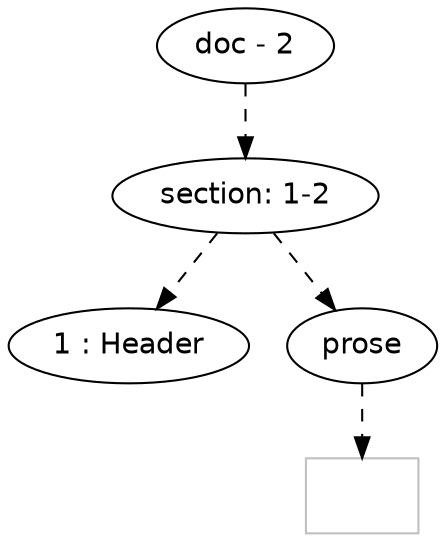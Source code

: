 digraph hierarchy {

node [fontname=Helvetica]
edge [style=dashed]

doc_0 [label="doc - 2"]


doc_0 -> { section_1}
{rank=same; section_1}

section_1 [label="section: 1-2"]


section_1 -> { header_2 prose_3}
{rank=same; header_2 prose_3}

header_2 [label="1 : Header"]

prose_3 [label="prose"]


prose_3 -> leaf_4
leaf_4  [color=Gray,shape=rectangle,fontname=Inconsolata,label=""]

}
